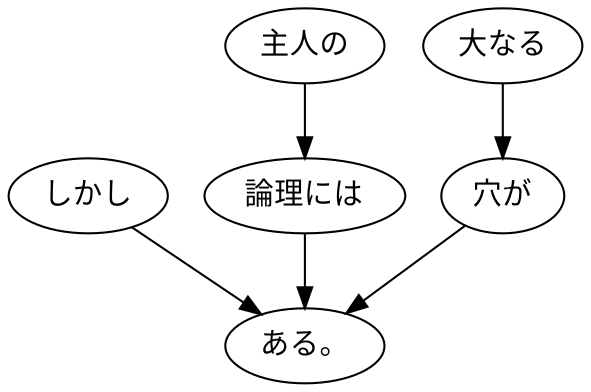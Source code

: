 digraph graph4808 {
	node0 [label="しかし"];
	node1 [label="主人の"];
	node2 [label="論理には"];
	node3 [label="大なる"];
	node4 [label="穴が"];
	node5 [label="ある。"];
	node0 -> node5;
	node1 -> node2;
	node2 -> node5;
	node3 -> node4;
	node4 -> node5;
}
